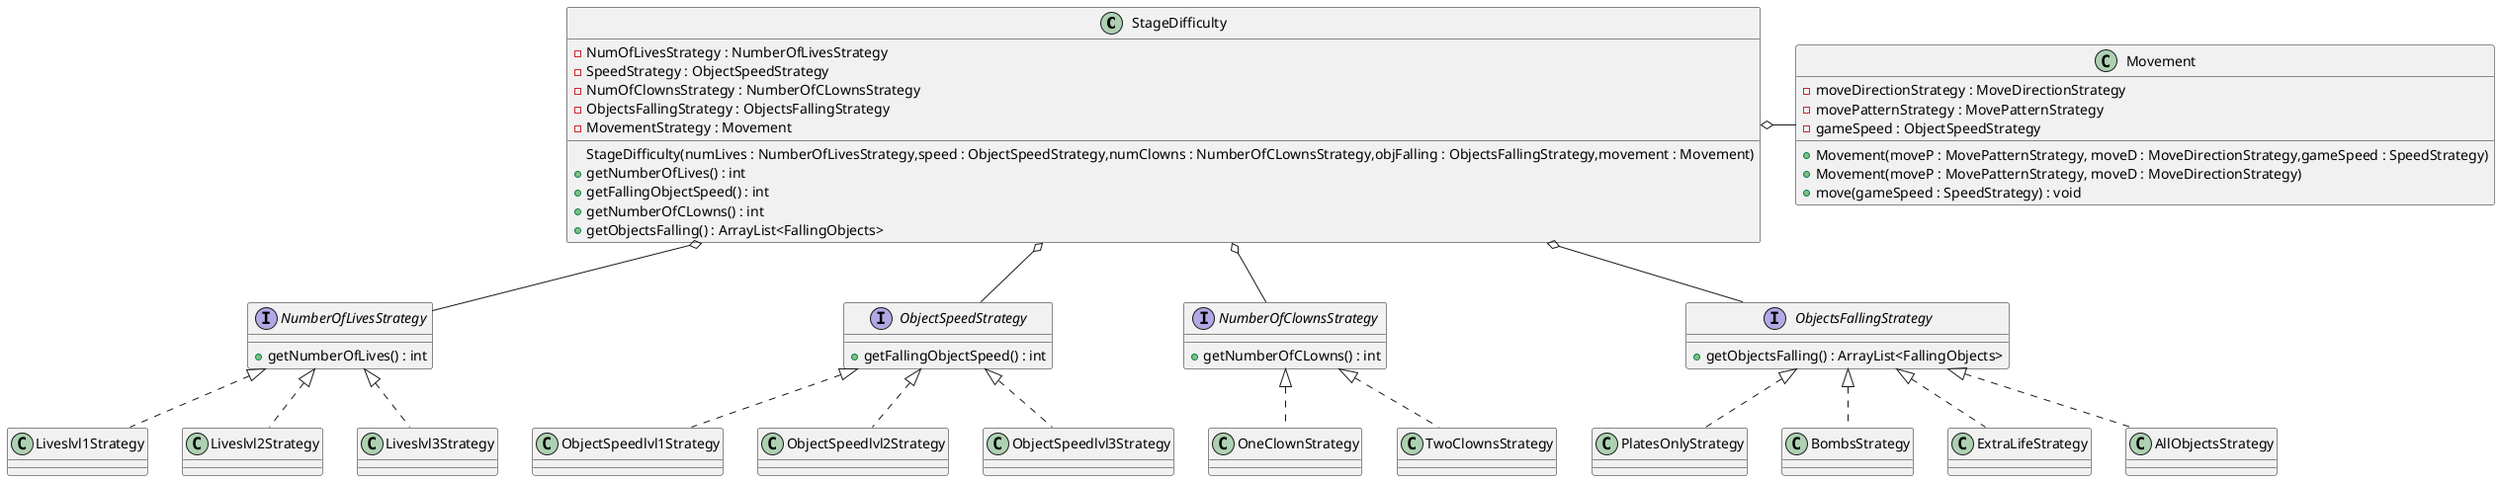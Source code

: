 @startuml DifficultyStrategy

class StageDifficulty{
    -NumOfLivesStrategy : NumberOfLivesStrategy
    -SpeedStrategy : ObjectSpeedStrategy
    -NumOfClownsStrategy : NumberOfCLownsStrategy
    -ObjectsFallingStrategy : ObjectsFallingStrategy
    -MovementStrategy : Movement
/'gow to make it diff lines?'/
    StageDifficulty(numLives : NumberOfLivesStrategy,speed : ObjectSpeedStrategy,numClowns : NumberOfCLownsStrategy,objFalling : ObjectsFallingStrategy,movement : Movement)
                    /'movement sent with movementD and movementP'/
                    /'Speed made in construcotr'/
    +getNumberOfLives() : int
    +getFallingObjectSpeed() : int
    +getNumberOfCLowns() : int
    +getObjectsFalling() : ArrayList<FallingObjects>  
}

class Movement{
    -moveDirectionStrategy : MoveDirectionStrategy
    -movePatternStrategy : MovePatternStrategy
    -gameSpeed : ObjectSpeedStrategy
    +Movement(moveP : MovePatternStrategy, moveD : MoveDirectionStrategy,gameSpeed : SpeedStrategy)
    +Movement(moveP : MovePatternStrategy, moveD : MoveDirectionStrategy)
    +move(gameSpeed : SpeedStrategy) : void
}


interface NumberOfLivesStrategy{
    +getNumberOfLives() : int
} 

interface ObjectSpeedStrategy {
    +getFallingObjectSpeed() : int
}

interface NumberOfClownsStrategy {
    +getNumberOfCLowns() : int
}

interface ObjectsFallingStrategy {
    +getObjectsFalling() : ArrayList<FallingObjects>  
}

class Liveslvl1Strategy{

}

class Liveslvl2Strategy{
    
}

class Liveslvl3Strategy{
    
}

class ObjectSpeedlvl1Strategy{

}

class ObjectSpeedlvl2Strategy{
    
}

class ObjectSpeedlvl3Strategy{
    
}

class OneClownStrategy {

}

class TwoClownsStrategy {
    
}

class PlatesOnlyStrategy {

}

class BombsStrategy {

}

class ExtraLifeStrategy {

}

class AllObjectsStrategy {

}

StageDifficulty o- Movement
StageDifficulty o-- NumberOfLivesStrategy
StageDifficulty o-- ObjectSpeedStrategy
StageDifficulty o-- NumberOfClownsStrategy
StageDifficulty o-- ObjectsFallingStrategy

NumberOfLivesStrategy <|.. Liveslvl1Strategy 
NumberOfLivesStrategy <|.. Liveslvl2Strategy 
NumberOfLivesStrategy <|.. Liveslvl3Strategy 

ObjectSpeedStrategy <|.. ObjectSpeedlvl1Strategy 
ObjectSpeedStrategy <|.. ObjectSpeedlvl2Strategy 
ObjectSpeedStrategy <|.. ObjectSpeedlvl3Strategy

NumberOfClownsStrategy <|.. OneClownStrategy
NumberOfClownsStrategy <|.. TwoClownsStrategy

ObjectsFallingStrategy <|.. PlatesOnlyStrategy
ObjectsFallingStrategy <|.. BombsStrategy
ObjectsFallingStrategy <|.. ExtraLifeStrategy
ObjectsFallingStrategy <|.. AllObjectsStrategy

@enduml